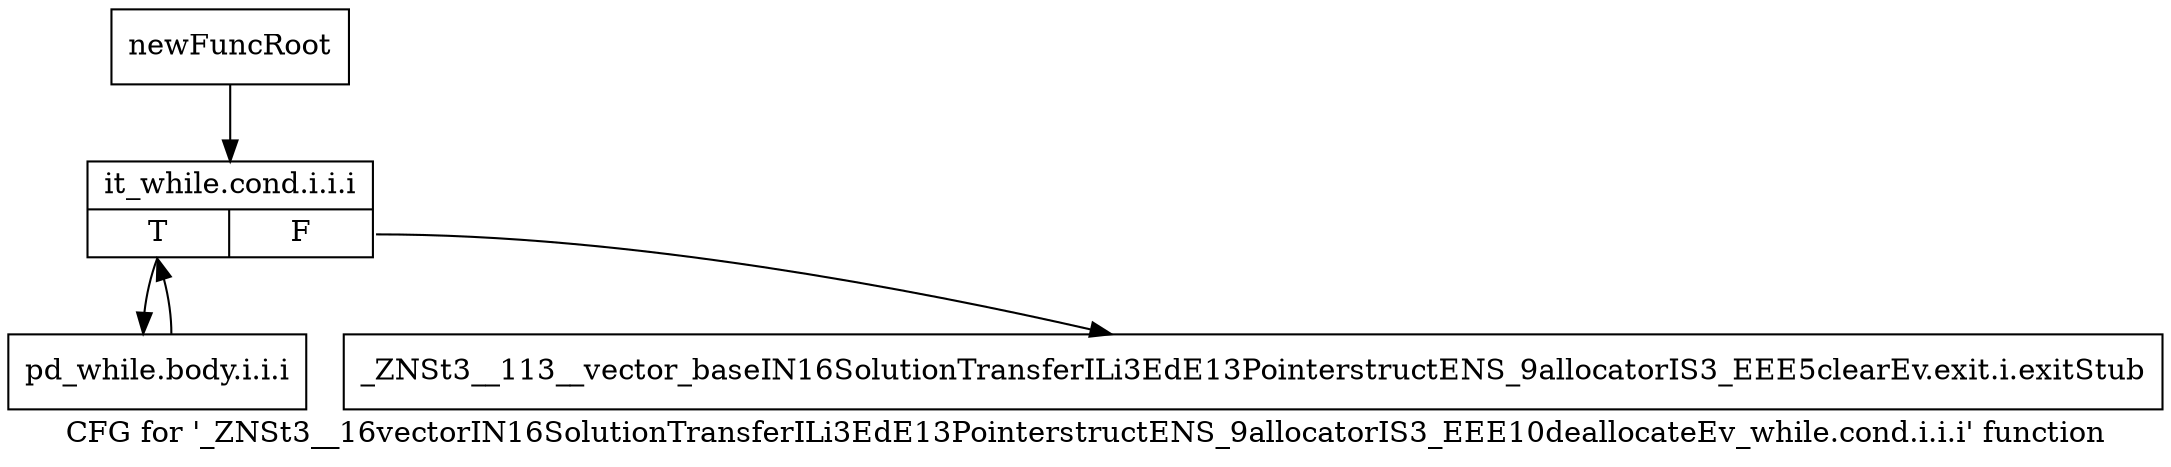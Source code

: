 digraph "CFG for '_ZNSt3__16vectorIN16SolutionTransferILi3EdE13PointerstructENS_9allocatorIS3_EEE10deallocateEv_while.cond.i.i.i' function" {
	label="CFG for '_ZNSt3__16vectorIN16SolutionTransferILi3EdE13PointerstructENS_9allocatorIS3_EEE10deallocateEv_while.cond.i.i.i' function";

	Node0x9679f70 [shape=record,label="{newFuncRoot}"];
	Node0x9679f70 -> Node0x967a010;
	Node0x9679fc0 [shape=record,label="{_ZNSt3__113__vector_baseIN16SolutionTransferILi3EdE13PointerstructENS_9allocatorIS3_EEE5clearEv.exit.i.exitStub}"];
	Node0x967a010 [shape=record,label="{it_while.cond.i.i.i|{<s0>T|<s1>F}}"];
	Node0x967a010:s0 -> Node0x967a060;
	Node0x967a010:s1 -> Node0x9679fc0;
	Node0x967a060 [shape=record,label="{pd_while.body.i.i.i}"];
	Node0x967a060 -> Node0x967a010;
}
